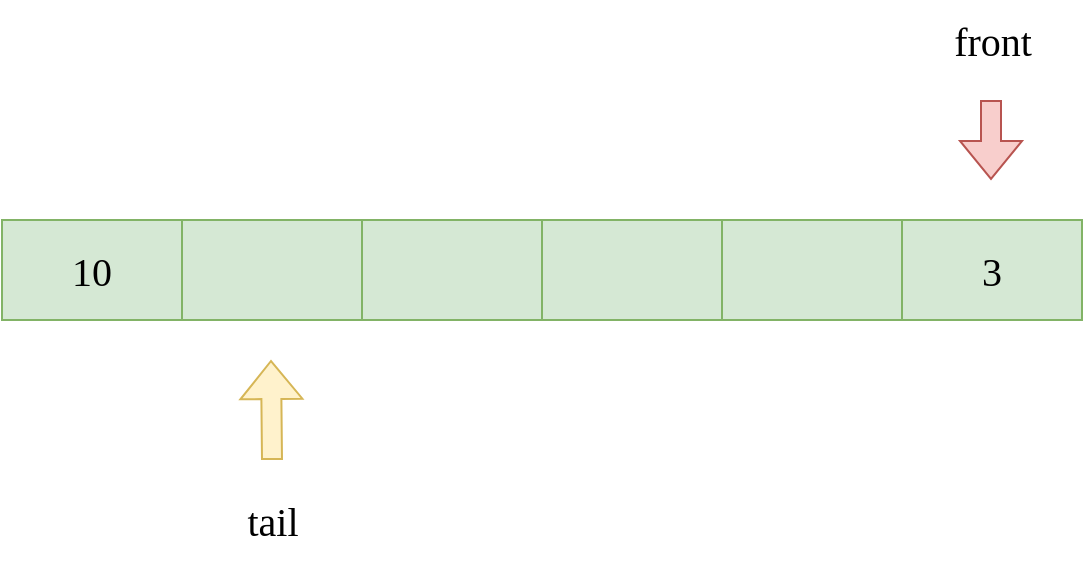 <mxfile version="20.2.3" type="device"><diagram id="E6mF8gN-AaRTJjgoNrtu" name="第 1 页"><mxGraphModel dx="1209" dy="852" grid="1" gridSize="10" guides="1" tooltips="1" connect="1" arrows="1" fold="1" page="1" pageScale="1" pageWidth="827" pageHeight="1169" math="0" shadow="0"><root><mxCell id="0"/><mxCell id="1" parent="0"/><mxCell id="XvL6Bz3mQmxl2px6WhqZ-1" value="10" style="rounded=0;whiteSpace=wrap;html=1;fontSize=20;fontFamily=Comic Sans MS;fillColor=#d5e8d4;strokeColor=#82b366;" vertex="1" parent="1"><mxGeometry x="240" y="280" width="90" height="50" as="geometry"/></mxCell><mxCell id="XvL6Bz3mQmxl2px6WhqZ-3" value="" style="rounded=0;whiteSpace=wrap;html=1;fontSize=20;fontFamily=Comic Sans MS;fillColor=#d5e8d4;strokeColor=#82b366;" vertex="1" parent="1"><mxGeometry x="330" y="280" width="90" height="50" as="geometry"/></mxCell><mxCell id="XvL6Bz3mQmxl2px6WhqZ-4" value="" style="rounded=0;whiteSpace=wrap;html=1;fontSize=20;fontFamily=Comic Sans MS;fillColor=#d5e8d4;strokeColor=#82b366;" vertex="1" parent="1"><mxGeometry x="420" y="280" width="90" height="50" as="geometry"/></mxCell><mxCell id="XvL6Bz3mQmxl2px6WhqZ-5" value="" style="rounded=0;whiteSpace=wrap;html=1;fontSize=20;fontFamily=Comic Sans MS;fillColor=#d5e8d4;strokeColor=#82b366;" vertex="1" parent="1"><mxGeometry x="510" y="280" width="90" height="50" as="geometry"/></mxCell><mxCell id="XvL6Bz3mQmxl2px6WhqZ-6" value="" style="rounded=0;whiteSpace=wrap;html=1;fontSize=20;fontFamily=Comic Sans MS;fillColor=#d5e8d4;strokeColor=#82b366;" vertex="1" parent="1"><mxGeometry x="600" y="280" width="90" height="50" as="geometry"/></mxCell><mxCell id="XvL6Bz3mQmxl2px6WhqZ-7" value="3" style="rounded=0;whiteSpace=wrap;html=1;fontSize=20;fontFamily=Comic Sans MS;fillColor=#d5e8d4;strokeColor=#82b366;" vertex="1" parent="1"><mxGeometry x="690" y="280" width="90" height="50" as="geometry"/></mxCell><mxCell id="XvL6Bz3mQmxl2px6WhqZ-8" value="" style="shape=flexArrow;endArrow=classic;html=1;rounded=0;fontFamily=Comic Sans MS;fontSize=20;fillColor=#f8cecc;strokeColor=#b85450;" edge="1" parent="1"><mxGeometry width="50" height="50" relative="1" as="geometry"><mxPoint x="734.5" y="220" as="sourcePoint"/><mxPoint x="734.5" y="260" as="targetPoint"/></mxGeometry></mxCell><mxCell id="XvL6Bz3mQmxl2px6WhqZ-9" value="front" style="text;html=1;align=center;verticalAlign=middle;resizable=0;points=[];autosize=1;strokeColor=none;fillColor=none;fontSize=20;fontFamily=Comic Sans MS;" vertex="1" parent="1"><mxGeometry x="700" y="170" width="70" height="40" as="geometry"/></mxCell><mxCell id="XvL6Bz3mQmxl2px6WhqZ-10" value="" style="shape=flexArrow;endArrow=classic;html=1;rounded=0;fontFamily=Comic Sans MS;fontSize=20;fillColor=#fff2cc;strokeColor=#d6b656;" edge="1" parent="1"><mxGeometry width="50" height="50" relative="1" as="geometry"><mxPoint x="375" y="400" as="sourcePoint"/><mxPoint x="374.5" y="350" as="targetPoint"/></mxGeometry></mxCell><mxCell id="XvL6Bz3mQmxl2px6WhqZ-11" value="tail" style="text;html=1;align=center;verticalAlign=middle;resizable=0;points=[];autosize=1;strokeColor=none;fillColor=none;fontSize=20;fontFamily=Comic Sans MS;" vertex="1" parent="1"><mxGeometry x="350" y="410" width="50" height="40" as="geometry"/></mxCell></root></mxGraphModel></diagram></mxfile>